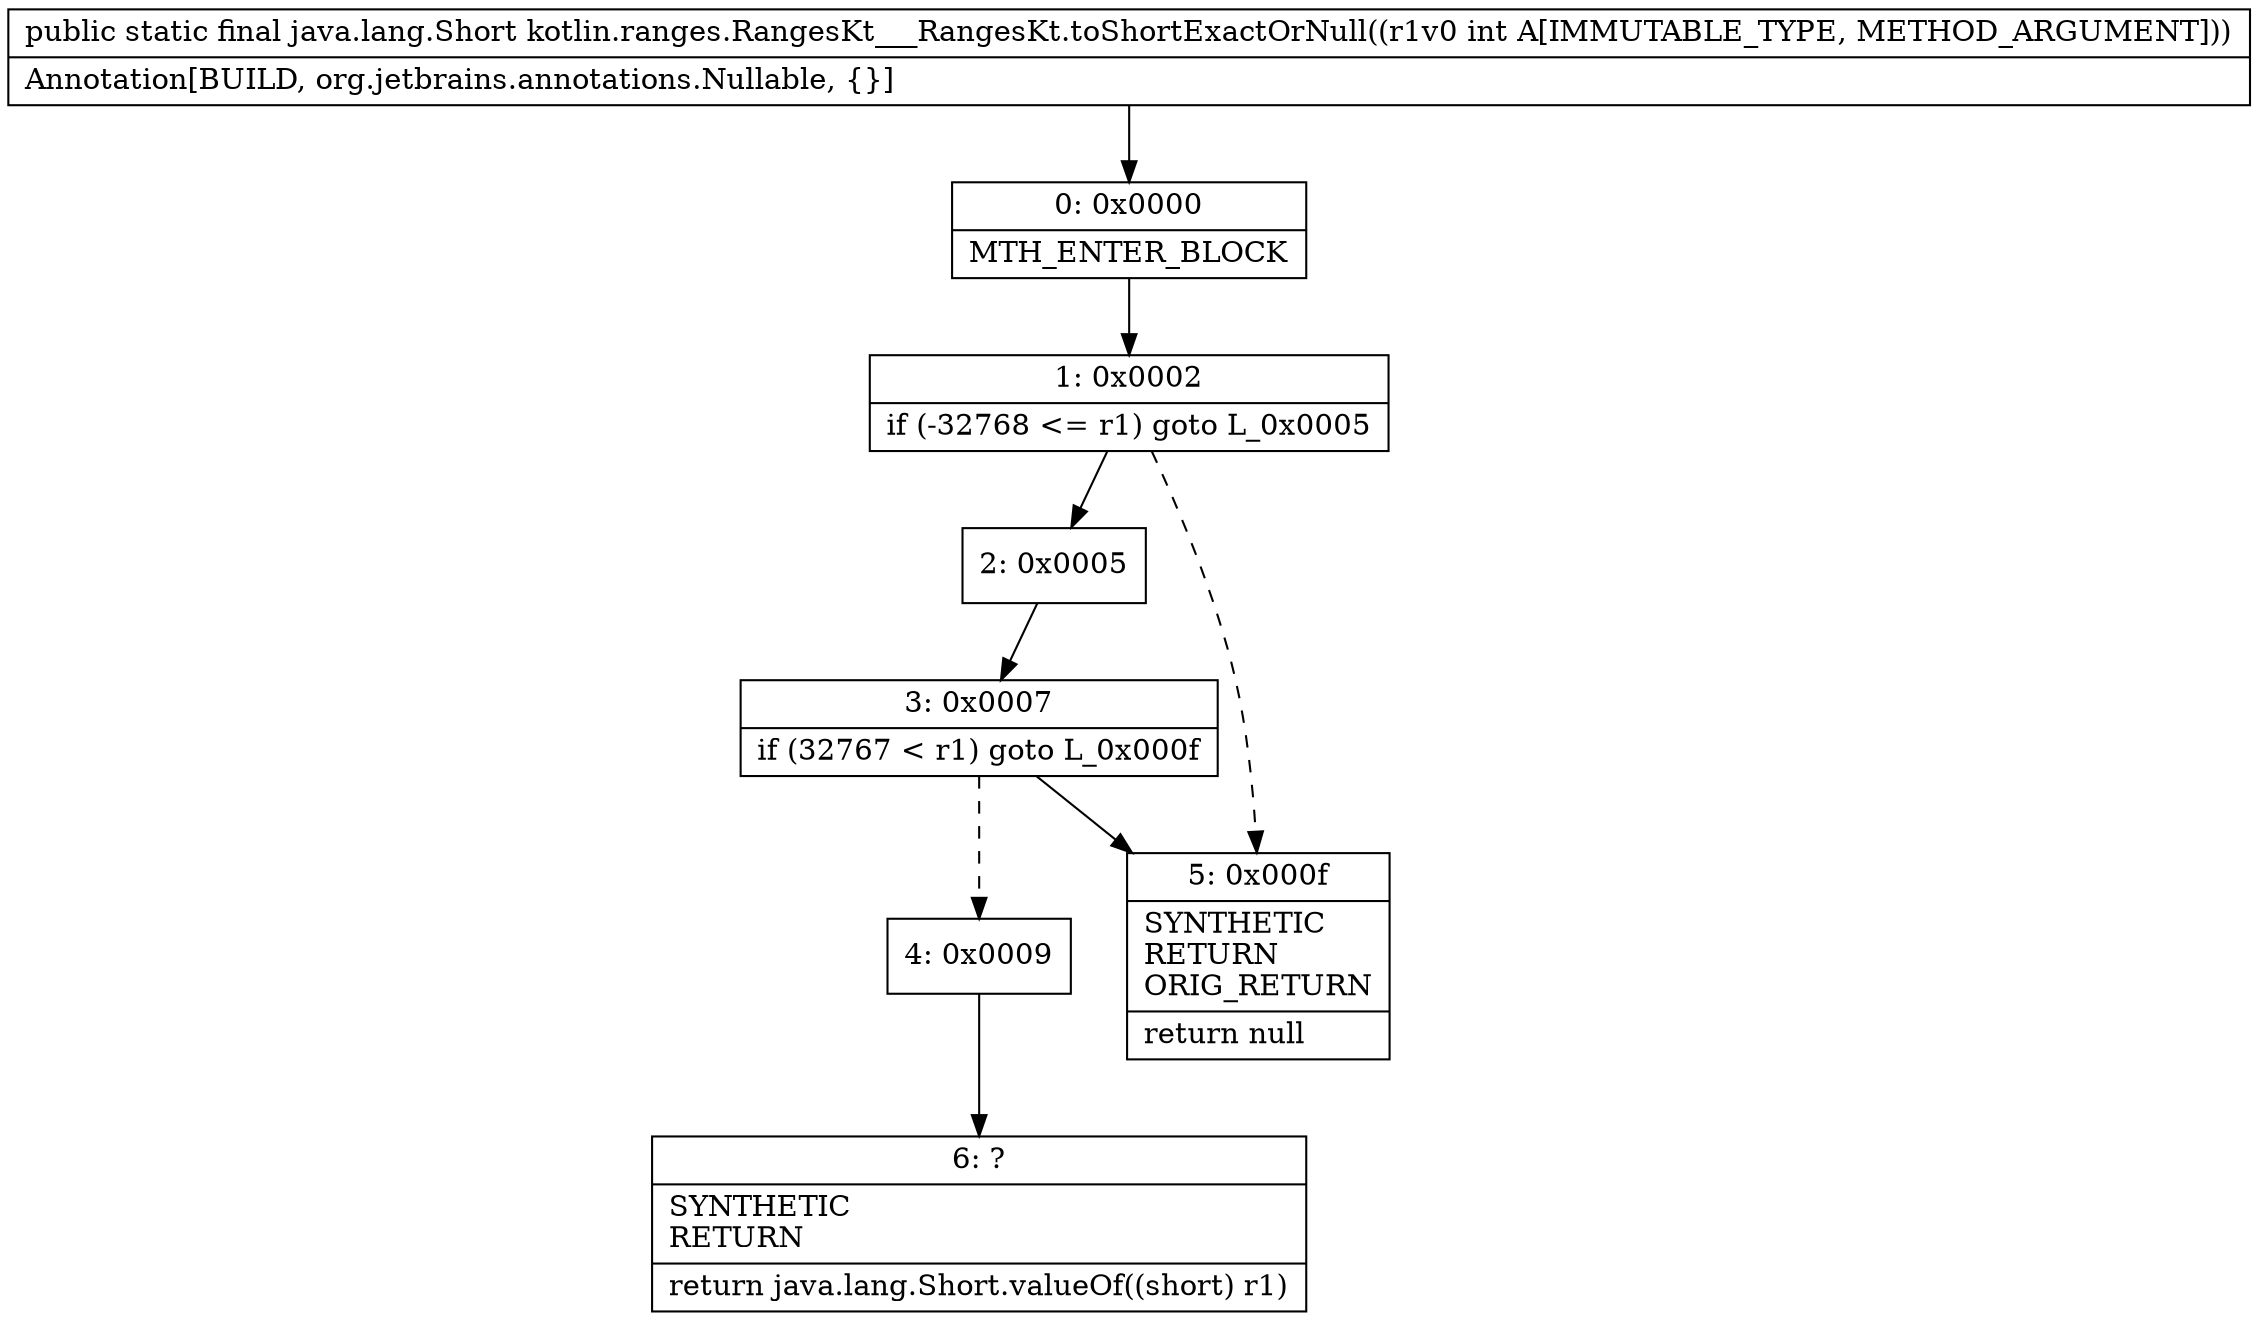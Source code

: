 digraph "CFG forkotlin.ranges.RangesKt___RangesKt.toShortExactOrNull(I)Ljava\/lang\/Short;" {
Node_0 [shape=record,label="{0\:\ 0x0000|MTH_ENTER_BLOCK\l}"];
Node_1 [shape=record,label="{1\:\ 0x0002|if (\-32768 \<= r1) goto L_0x0005\l}"];
Node_2 [shape=record,label="{2\:\ 0x0005}"];
Node_3 [shape=record,label="{3\:\ 0x0007|if (32767 \< r1) goto L_0x000f\l}"];
Node_4 [shape=record,label="{4\:\ 0x0009}"];
Node_5 [shape=record,label="{5\:\ 0x000f|SYNTHETIC\lRETURN\lORIG_RETURN\l|return null\l}"];
Node_6 [shape=record,label="{6\:\ ?|SYNTHETIC\lRETURN\l|return java.lang.Short.valueOf((short) r1)\l}"];
MethodNode[shape=record,label="{public static final java.lang.Short kotlin.ranges.RangesKt___RangesKt.toShortExactOrNull((r1v0 int A[IMMUTABLE_TYPE, METHOD_ARGUMENT]))  | Annotation[BUILD, org.jetbrains.annotations.Nullable, \{\}]\l}"];
MethodNode -> Node_0;
Node_0 -> Node_1;
Node_1 -> Node_2;
Node_1 -> Node_5[style=dashed];
Node_2 -> Node_3;
Node_3 -> Node_4[style=dashed];
Node_3 -> Node_5;
Node_4 -> Node_6;
}


